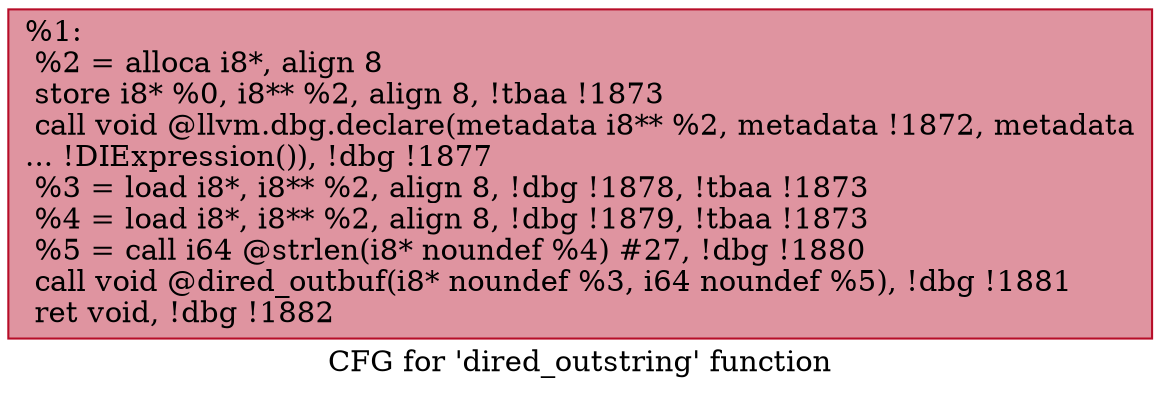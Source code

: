 digraph "CFG for 'dired_outstring' function" {
	label="CFG for 'dired_outstring' function";

	Node0x1f7cc80 [shape=record,color="#b70d28ff", style=filled, fillcolor="#b70d2870",label="{%1:\l  %2 = alloca i8*, align 8\l  store i8* %0, i8** %2, align 8, !tbaa !1873\l  call void @llvm.dbg.declare(metadata i8** %2, metadata !1872, metadata\l... !DIExpression()), !dbg !1877\l  %3 = load i8*, i8** %2, align 8, !dbg !1878, !tbaa !1873\l  %4 = load i8*, i8** %2, align 8, !dbg !1879, !tbaa !1873\l  %5 = call i64 @strlen(i8* noundef %4) #27, !dbg !1880\l  call void @dired_outbuf(i8* noundef %3, i64 noundef %5), !dbg !1881\l  ret void, !dbg !1882\l}"];
}
